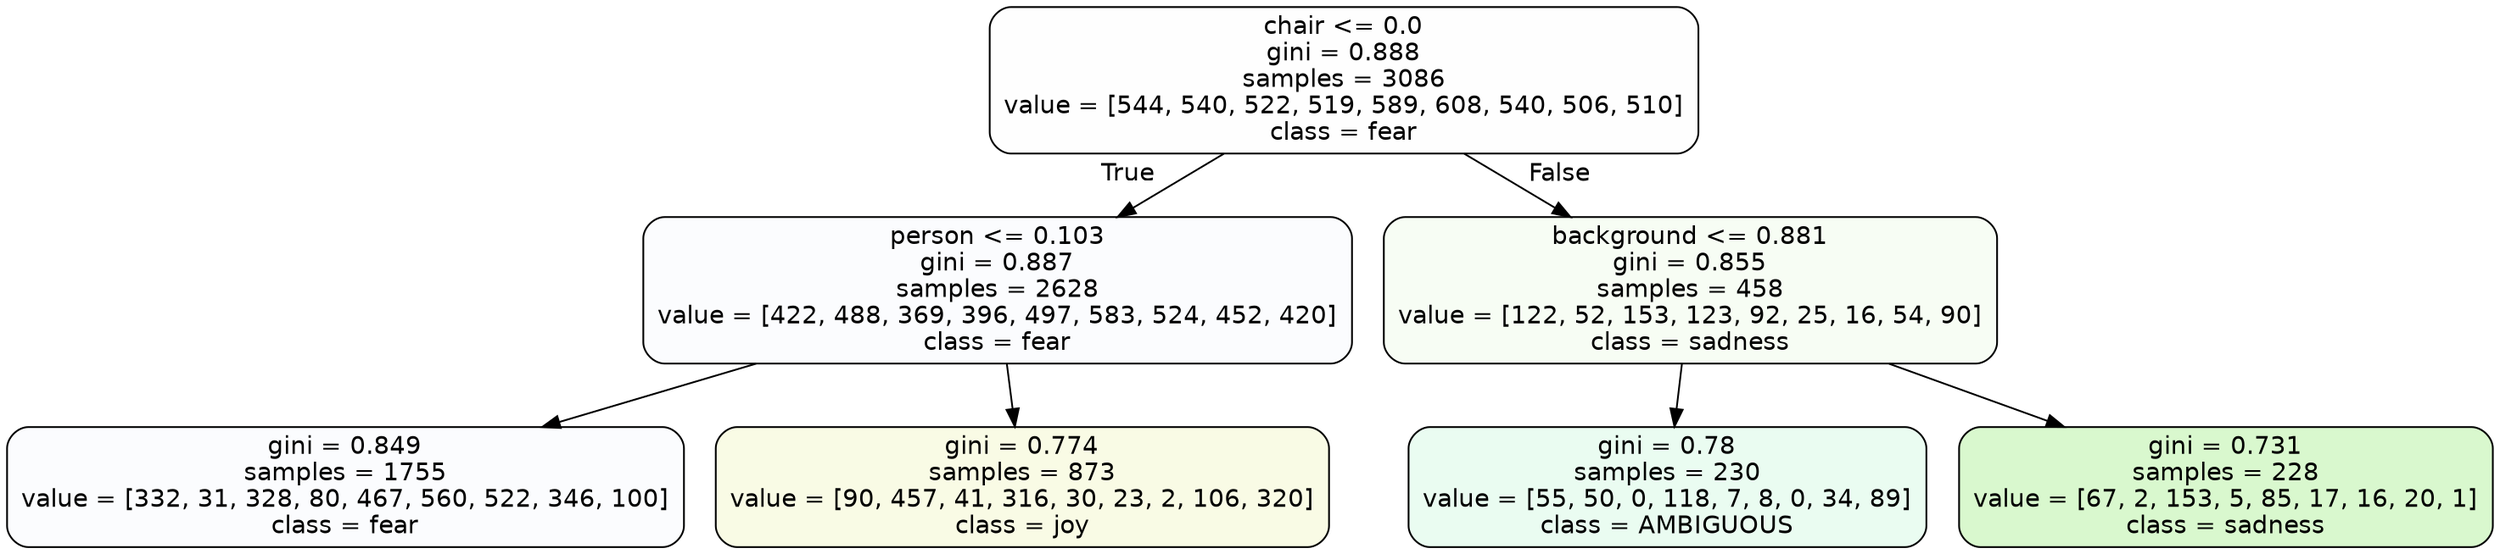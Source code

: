 digraph Tree {
node [shape=box, style="filled, rounded", color="black", fontname=helvetica] ;
edge [fontname=helvetica] ;
0 [label="chair <= 0.0\ngini = 0.888\nsamples = 3086\nvalue = [544, 540, 522, 519, 589, 608, 540, 506, 510]\nclass = fear", fillcolor="#3964e501"] ;
1 [label="person <= 0.103\ngini = 0.887\nsamples = 2628\nvalue = [422, 488, 369, 396, 497, 583, 524, 452, 420]\nclass = fear", fillcolor="#3964e504"] ;
0 -> 1 [labeldistance=2.5, labelangle=45, headlabel="True"] ;
2 [label="gini = 0.849\nsamples = 1755\nvalue = [332, 31, 328, 80, 467, 560, 522, 346, 100]\nclass = fear", fillcolor="#3964e504"] ;
1 -> 2 ;
3 [label="gini = 0.774\nsamples = 873\nvalue = [90, 457, 41, 316, 30, 23, 2, 106, 320]\nclass = joy", fillcolor="#d7e53921"] ;
1 -> 3 ;
4 [label="background <= 0.881\ngini = 0.855\nsamples = 458\nvalue = [122, 52, 153, 123, 92, 25, 16, 54, 90]\nclass = sadness", fillcolor="#64e5390d"] ;
0 -> 4 [labeldistance=2.5, labelangle=-45, headlabel="False"] ;
5 [label="gini = 0.78\nsamples = 230\nvalue = [55, 50, 0, 118, 7, 8, 0, 34, 89]\nclass = AMBIGUOUS", fillcolor="#39e5811b"] ;
4 -> 5 ;
6 [label="gini = 0.731\nsamples = 228\nvalue = [67, 2, 153, 5, 85, 17, 16, 20, 1]\nclass = sadness", fillcolor="#64e5393e"] ;
4 -> 6 ;
}